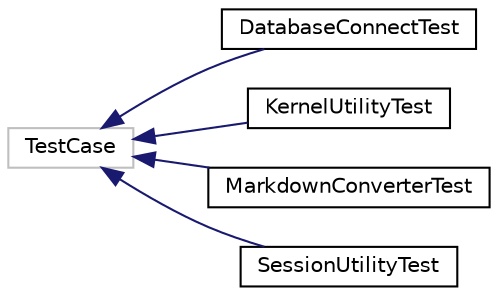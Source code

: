 digraph "Graphical Class Hierarchy"
{
 // LATEX_PDF_SIZE
  edge [fontname="Helvetica",fontsize="10",labelfontname="Helvetica",labelfontsize="10"];
  node [fontname="Helvetica",fontsize="10",shape=record];
  rankdir="LR";
  Node5 [label="TestCase",height=0.2,width=0.4,color="grey75", fillcolor="white", style="filled",tooltip=" "];
  Node5 -> Node0 [dir="back",color="midnightblue",fontsize="10",style="solid",fontname="Helvetica"];
  Node0 [label="DatabaseConnectTest",height=0.2,width=0.4,color="black", fillcolor="white", style="filled",URL="$class_database_connect_test.html",tooltip=" "];
  Node5 -> Node7 [dir="back",color="midnightblue",fontsize="10",style="solid",fontname="Helvetica"];
  Node7 [label="KernelUtilityTest",height=0.2,width=0.4,color="black", fillcolor="white", style="filled",URL="$class_kernel_utility_test.html",tooltip=" "];
  Node5 -> Node8 [dir="back",color="midnightblue",fontsize="10",style="solid",fontname="Helvetica"];
  Node8 [label="MarkdownConverterTest",height=0.2,width=0.4,color="black", fillcolor="white", style="filled",URL="$class_markdown_converter_test.html",tooltip=" "];
  Node5 -> Node9 [dir="back",color="midnightblue",fontsize="10",style="solid",fontname="Helvetica"];
  Node9 [label="SessionUtilityTest",height=0.2,width=0.4,color="black", fillcolor="white", style="filled",URL="$class_session_utility_test.html",tooltip=" "];
}
